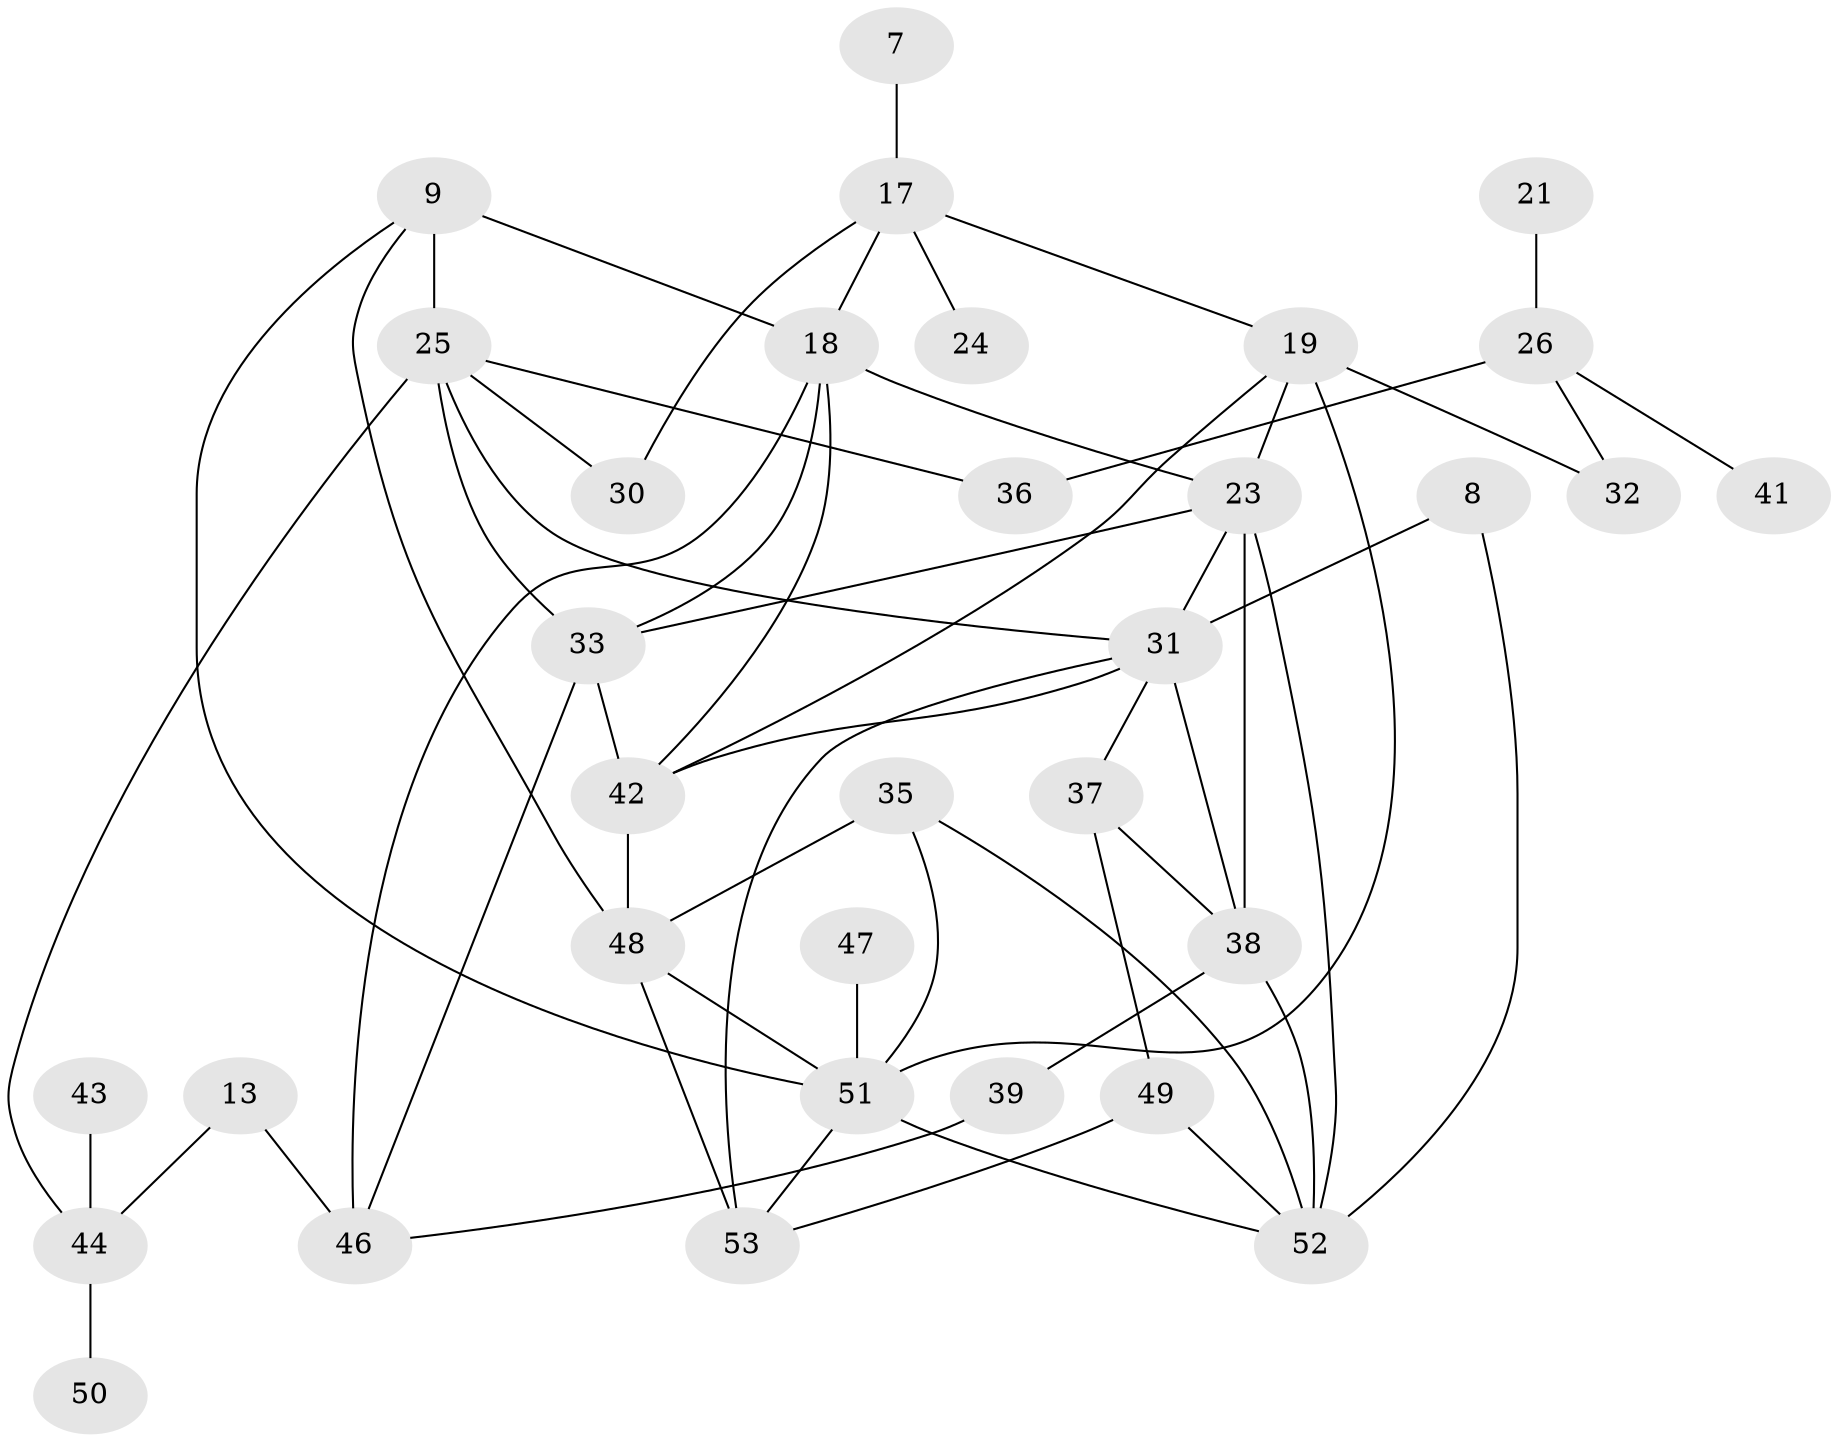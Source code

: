 // original degree distribution, {0: 0.14393939393939395, 3: 0.21212121212121213, 1: 0.14393939393939395, 2: 0.30303030303030304, 4: 0.13636363636363635, 5: 0.030303030303030304, 6: 0.022727272727272728, 7: 0.007575757575757576}
// Generated by graph-tools (version 1.1) at 2025/35/03/04/25 23:35:58]
// undirected, 33 vertices, 58 edges
graph export_dot {
  node [color=gray90,style=filled];
  7;
  8;
  9;
  13;
  17;
  18;
  19;
  21;
  23;
  24;
  25;
  26;
  30;
  31;
  32;
  33;
  35;
  36;
  37;
  38;
  39;
  41;
  42;
  43;
  44;
  46;
  47;
  48;
  49;
  50;
  51;
  52;
  53;
  7 -- 17 [weight=1.0];
  8 -- 31 [weight=1.0];
  8 -- 52 [weight=1.0];
  9 -- 18 [weight=1.0];
  9 -- 25 [weight=2.0];
  9 -- 48 [weight=1.0];
  9 -- 51 [weight=1.0];
  13 -- 44 [weight=1.0];
  13 -- 46 [weight=2.0];
  17 -- 18 [weight=1.0];
  17 -- 19 [weight=1.0];
  17 -- 24 [weight=1.0];
  17 -- 30 [weight=1.0];
  18 -- 23 [weight=1.0];
  18 -- 33 [weight=1.0];
  18 -- 42 [weight=1.0];
  18 -- 46 [weight=1.0];
  19 -- 23 [weight=1.0];
  19 -- 32 [weight=2.0];
  19 -- 42 [weight=1.0];
  19 -- 51 [weight=1.0];
  21 -- 26 [weight=1.0];
  23 -- 31 [weight=1.0];
  23 -- 33 [weight=1.0];
  23 -- 38 [weight=1.0];
  23 -- 52 [weight=1.0];
  25 -- 30 [weight=1.0];
  25 -- 31 [weight=1.0];
  25 -- 33 [weight=2.0];
  25 -- 36 [weight=1.0];
  25 -- 44 [weight=1.0];
  26 -- 32 [weight=1.0];
  26 -- 36 [weight=2.0];
  26 -- 41 [weight=1.0];
  31 -- 37 [weight=1.0];
  31 -- 38 [weight=2.0];
  31 -- 42 [weight=1.0];
  31 -- 53 [weight=3.0];
  33 -- 42 [weight=1.0];
  33 -- 46 [weight=1.0];
  35 -- 48 [weight=2.0];
  35 -- 51 [weight=1.0];
  35 -- 52 [weight=1.0];
  37 -- 38 [weight=1.0];
  37 -- 49 [weight=1.0];
  38 -- 39 [weight=1.0];
  38 -- 52 [weight=1.0];
  39 -- 46 [weight=1.0];
  42 -- 48 [weight=1.0];
  43 -- 44 [weight=1.0];
  44 -- 50 [weight=3.0];
  47 -- 51 [weight=2.0];
  48 -- 51 [weight=2.0];
  48 -- 53 [weight=1.0];
  49 -- 52 [weight=1.0];
  49 -- 53 [weight=1.0];
  51 -- 52 [weight=1.0];
  51 -- 53 [weight=1.0];
}
